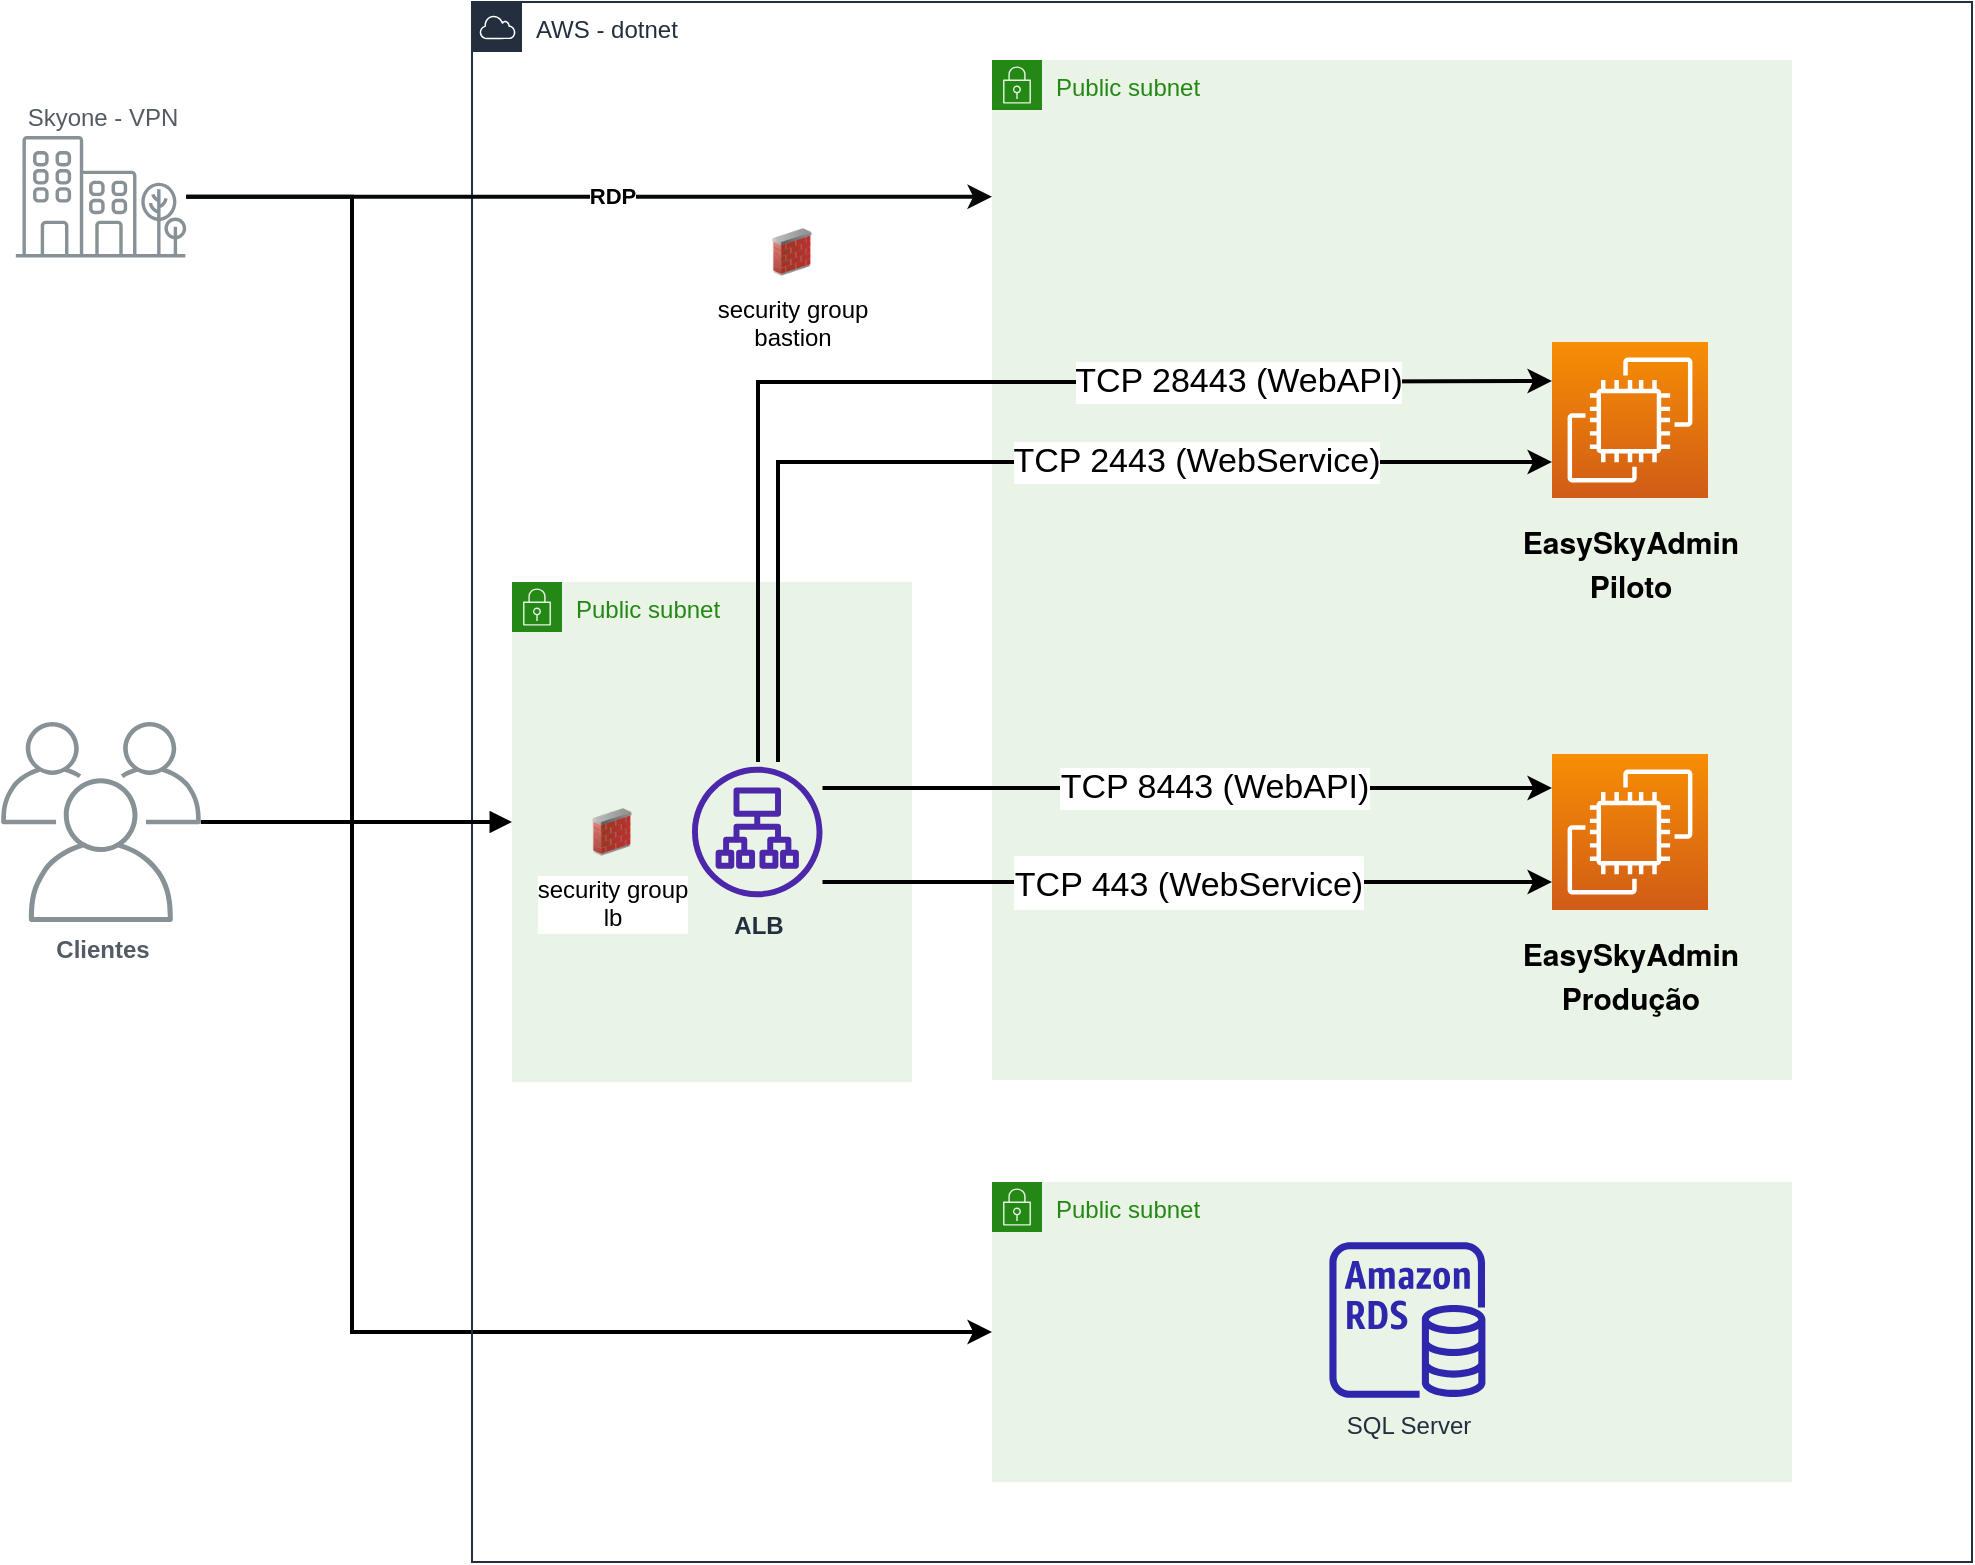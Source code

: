 <mxfile version="20.2.2" type="github">
  <diagram id="Ht1M8jgEwFfnCIfOTk4-" name="Page-1">
    <mxGraphModel dx="1422" dy="769" grid="1" gridSize="10" guides="1" tooltips="1" connect="1" arrows="1" fold="1" page="1" pageScale="1" pageWidth="1169" pageHeight="827" math="0" shadow="0">
      <root>
        <mxCell id="0" />
        <mxCell id="1" parent="0" />
        <mxCell id="oo-HjWGms7W5NT-dYIS2-1" value="" style="edgeStyle=orthogonalEdgeStyle;rounded=0;orthogonalLoop=1;jettySize=auto;html=1;entryX=0;entryY=0.5;entryDx=0;entryDy=0;strokeWidth=2;" parent="1" source="hSxU9nhvMt24uW7oTp4U-1" target="rO6_hR8MWruGMyhy7iHL-1" edge="1">
          <mxGeometry x="0.691" y="5" relative="1" as="geometry">
            <mxPoint x="50" y="752" as="targetPoint" />
            <Array as="points">
              <mxPoint x="320" y="117" />
              <mxPoint x="320" y="685" />
            </Array>
            <mxPoint as="offset" />
          </mxGeometry>
        </mxCell>
        <mxCell id="hSxU9nhvMt24uW7oTp4U-1" value="Skyone - VPN" style="sketch=0;outlineConnect=0;gradientColor=none;fontColor=#545B64;strokeColor=none;fillColor=#879196;dashed=0;verticalLabelPosition=top;verticalAlign=bottom;align=center;html=1;fontSize=12;fontStyle=0;aspect=fixed;shape=mxgraph.aws4.illustration_office_building;pointerEvents=1;labelPosition=center;" parent="1" vertex="1">
          <mxGeometry x="151.75" y="87" width="85.5" height="60.71" as="geometry" />
        </mxCell>
        <mxCell id="hSxU9nhvMt24uW7oTp4U-9" value="AWS - dotnet" style="points=[[0,0],[0.25,0],[0.5,0],[0.75,0],[1,0],[1,0.25],[1,0.5],[1,0.75],[1,1],[0.75,1],[0.5,1],[0.25,1],[0,1],[0,0.75],[0,0.5],[0,0.25]];outlineConnect=0;gradientColor=none;html=1;whiteSpace=wrap;fontSize=12;fontStyle=0;container=1;pointerEvents=0;collapsible=0;recursiveResize=0;shape=mxgraph.aws4.group;grIcon=mxgraph.aws4.group_aws_cloud;strokeColor=#232F3E;fillColor=none;verticalAlign=top;align=left;spacingLeft=30;fontColor=#232F3E;dashed=0;" parent="1" vertex="1">
          <mxGeometry x="380" y="20" width="750" height="780" as="geometry" />
        </mxCell>
        <mxCell id="hSxU9nhvMt24uW7oTp4U-52" value="Public subnet" style="points=[[0,0],[0.25,0],[0.5,0],[0.75,0],[1,0],[1,0.25],[1,0.5],[1,0.75],[1,1],[0.75,1],[0.5,1],[0.25,1],[0,1],[0,0.75],[0,0.5],[0,0.25]];outlineConnect=0;gradientColor=none;html=1;whiteSpace=wrap;fontSize=12;fontStyle=0;container=1;pointerEvents=0;collapsible=0;recursiveResize=0;shape=mxgraph.aws4.group;grIcon=mxgraph.aws4.group_security_group;grStroke=0;strokeColor=#248814;fillColor=#E9F3E6;verticalAlign=top;align=left;spacingLeft=30;fontColor=#248814;dashed=0;" parent="hSxU9nhvMt24uW7oTp4U-9" vertex="1">
          <mxGeometry x="20" y="290" width="200" height="250" as="geometry" />
        </mxCell>
        <mxCell id="hSxU9nhvMt24uW7oTp4U-18" value="security group&lt;br&gt;lb" style="image;html=1;image=img/lib/clip_art/networking/Firewall_02_128x128.png" parent="hSxU9nhvMt24uW7oTp4U-52" vertex="1">
          <mxGeometry x="40" y="109.99" width="20" height="30" as="geometry" />
        </mxCell>
        <mxCell id="VFxCpets81M08XsOUOsf-4" value="ALB" style="sketch=0;outlineConnect=0;fontColor=#232F3E;gradientColor=none;fillColor=#4D27AA;strokeColor=none;dashed=0;verticalLabelPosition=bottom;verticalAlign=top;align=center;html=1;fontSize=12;fontStyle=1;aspect=fixed;pointerEvents=1;shape=mxgraph.aws4.application_load_balancer;labelPosition=center;" parent="hSxU9nhvMt24uW7oTp4U-52" vertex="1">
          <mxGeometry x="90" y="92.37" width="65.25" height="65.25" as="geometry" />
        </mxCell>
        <mxCell id="hSxU9nhvMt24uW7oTp4U-30" value="Public subnet" style="points=[[0,0],[0.25,0],[0.5,0],[0.75,0],[1,0],[1,0.25],[1,0.5],[1,0.75],[1,1],[0.75,1],[0.5,1],[0.25,1],[0,1],[0,0.75],[0,0.5],[0,0.25]];outlineConnect=0;gradientColor=none;html=1;whiteSpace=wrap;fontSize=12;fontStyle=0;container=1;pointerEvents=0;collapsible=0;recursiveResize=0;shape=mxgraph.aws4.group;grIcon=mxgraph.aws4.group_security_group;grStroke=0;strokeColor=#248814;fillColor=#E9F3E6;verticalAlign=top;align=left;spacingLeft=30;fontColor=#248814;dashed=0;" parent="hSxU9nhvMt24uW7oTp4U-9" vertex="1">
          <mxGeometry x="260" y="29" width="400" height="510" as="geometry" />
        </mxCell>
        <mxCell id="zXQp48xS7FL1OiD5PY-Q-1" value="&lt;h2 style=&quot;font-family: &amp;quot;Amazon Ember&amp;quot;, &amp;quot;Helvetica Neue&amp;quot;, Roboto, Arial, sans-serif; font-weight: var(--font-heading-l-weight-qh3c9t, 700); text-decoration: none; margin: 0px; padding: var(--space-xxs-ynfts5, 4px) 0 var(--space-scaled-xxs-95dhkm, 4px) 0; line-height: var(--font-panel-header-line-height-dwnc1y, 22px); font-style: normal; font-variant-ligatures: normal; font-variant-caps: normal; letter-spacing: normal; orphans: 2; text-indent: 0px; text-transform: none; widows: 2; word-spacing: 0px; -webkit-text-stroke-width: 0px; font-size: 15px;&quot; class=&quot;awsui_header-text_1r9lg_12cka_479&quot;&gt;EasySkyAdmin &lt;br style=&quot;&quot;&gt;Produção&lt;/h2&gt;" style="sketch=0;points=[[0,0,0],[0.25,0,0],[0.5,0,0],[0.75,0,0],[1,0,0],[0,1,0],[0.25,1,0],[0.5,1,0],[0.75,1,0],[1,1,0],[0,0.25,0],[0,0.5,0],[0,0.75,0],[1,0.25,0],[1,0.5,0],[1,0.75,0]];outlineConnect=0;fontColor=default;gradientColor=#F78E04;gradientDirection=north;fillColor=#D05C17;strokeColor=#ffffff;dashed=0;verticalLabelPosition=bottom;verticalAlign=top;align=center;html=1;fontSize=12;fontStyle=0;aspect=fixed;shape=mxgraph.aws4.resourceIcon;resIcon=mxgraph.aws4.ec2;labelBackgroundColor=none;labelBorderColor=none;" vertex="1" parent="hSxU9nhvMt24uW7oTp4U-30">
          <mxGeometry x="280" y="347" width="78" height="78" as="geometry" />
        </mxCell>
        <mxCell id="zXQp48xS7FL1OiD5PY-Q-5" style="edgeStyle=orthogonalEdgeStyle;rounded=0;orthogonalLoop=1;jettySize=auto;html=1;fontSize=22;fontColor=default;horizontal=1;spacing=2;spacingTop=0;strokeWidth=2;" edge="1" parent="hSxU9nhvMt24uW7oTp4U-30">
          <mxGeometry relative="1" as="geometry">
            <mxPoint x="-84.75" y="364" as="sourcePoint" />
            <mxPoint x="280" y="364" as="targetPoint" />
            <Array as="points">
              <mxPoint x="90" y="364" />
              <mxPoint x="90" y="364" />
            </Array>
          </mxGeometry>
        </mxCell>
        <mxCell id="zXQp48xS7FL1OiD5PY-Q-6" value="TCP 8443 (WebAPI)" style="edgeLabel;html=1;align=center;verticalAlign=middle;resizable=0;points=[];fontSize=17;fontColor=default;" vertex="1" connectable="0" parent="zXQp48xS7FL1OiD5PY-Q-5">
          <mxGeometry x="0.073" relative="1" as="geometry">
            <mxPoint as="offset" />
          </mxGeometry>
        </mxCell>
        <mxCell id="zXQp48xS7FL1OiD5PY-Q-7" value="&lt;h2 style=&quot;font-family: &amp;quot;Amazon Ember&amp;quot;, &amp;quot;Helvetica Neue&amp;quot;, Roboto, Arial, sans-serif; font-weight: var(--font-heading-l-weight-qh3c9t, 700); text-decoration: none; margin: 0px; padding: var(--space-xxs-ynfts5, 4px) 0 var(--space-scaled-xxs-95dhkm, 4px) 0; line-height: var(--font-panel-header-line-height-dwnc1y, 22px); font-style: normal; font-variant-ligatures: normal; font-variant-caps: normal; letter-spacing: normal; orphans: 2; text-indent: 0px; text-transform: none; widows: 2; word-spacing: 0px; -webkit-text-stroke-width: 0px; font-size: 15px;&quot; class=&quot;awsui_header-text_1r9lg_12cka_479&quot;&gt;EasySkyAdmin &lt;br style=&quot;&quot;&gt;Piloto&lt;/h2&gt;" style="sketch=0;points=[[0,0,0],[0.25,0,0],[0.5,0,0],[0.75,0,0],[1,0,0],[0,1,0],[0.25,1,0],[0.5,1,0],[0.75,1,0],[1,1,0],[0,0.25,0],[0,0.5,0],[0,0.75,0],[1,0.25,0],[1,0.5,0],[1,0.75,0]];outlineConnect=0;fontColor=default;gradientColor=#F78E04;gradientDirection=north;fillColor=#D05C17;strokeColor=#ffffff;dashed=0;verticalLabelPosition=bottom;verticalAlign=top;align=center;html=1;fontSize=12;fontStyle=0;aspect=fixed;shape=mxgraph.aws4.resourceIcon;resIcon=mxgraph.aws4.ec2;labelBackgroundColor=none;labelBorderColor=none;" vertex="1" parent="hSxU9nhvMt24uW7oTp4U-30">
          <mxGeometry x="280" y="141" width="78" height="78" as="geometry" />
        </mxCell>
        <mxCell id="hSxU9nhvMt24uW7oTp4U-47" value="security group&lt;br&gt;bastion" style="image;html=1;image=img/lib/clip_art/networking/Firewall_02_128x128.png" parent="hSxU9nhvMt24uW7oTp4U-9" vertex="1">
          <mxGeometry x="150" y="110" width="20" height="30" as="geometry" />
        </mxCell>
        <mxCell id="rO6_hR8MWruGMyhy7iHL-1" value="Public subnet" style="points=[[0,0],[0.25,0],[0.5,0],[0.75,0],[1,0],[1,0.25],[1,0.5],[1,0.75],[1,1],[0.75,1],[0.5,1],[0.25,1],[0,1],[0,0.75],[0,0.5],[0,0.25]];outlineConnect=0;gradientColor=none;html=1;whiteSpace=wrap;fontSize=12;fontStyle=0;container=1;pointerEvents=0;collapsible=0;recursiveResize=0;shape=mxgraph.aws4.group;grIcon=mxgraph.aws4.group_security_group;grStroke=0;strokeColor=#248814;fillColor=#E9F3E6;verticalAlign=top;align=left;spacingLeft=30;fontColor=#248814;dashed=0;" parent="hSxU9nhvMt24uW7oTp4U-9" vertex="1">
          <mxGeometry x="260" y="590" width="400" height="150" as="geometry" />
        </mxCell>
        <mxCell id="rO6_hR8MWruGMyhy7iHL-4" value="SQL Server" style="sketch=0;outlineConnect=0;fontColor=#232F3E;gradientColor=none;fillColor=#2E27AD;strokeColor=none;dashed=0;verticalLabelPosition=bottom;verticalAlign=top;align=center;html=1;fontSize=12;fontStyle=0;aspect=fixed;pointerEvents=1;shape=mxgraph.aws4.rds_instance;" parent="rO6_hR8MWruGMyhy7iHL-1" vertex="1">
          <mxGeometry x="168.71" y="30" width="78" height="78" as="geometry" />
        </mxCell>
        <mxCell id="zXQp48xS7FL1OiD5PY-Q-4" value="&lt;font style=&quot;font-size: 17px;&quot;&gt;TCP 443 (WebService)&lt;/font&gt;" style="edgeStyle=orthogonalEdgeStyle;rounded=0;orthogonalLoop=1;jettySize=auto;html=1;fontSize=22;fontColor=default;horizontal=1;spacing=2;spacingTop=0;strokeWidth=2;" edge="1" parent="hSxU9nhvMt24uW7oTp4U-9" source="VFxCpets81M08XsOUOsf-4" target="zXQp48xS7FL1OiD5PY-Q-1">
          <mxGeometry relative="1" as="geometry">
            <Array as="points">
              <mxPoint x="350" y="440" />
              <mxPoint x="350" y="440" />
            </Array>
          </mxGeometry>
        </mxCell>
        <mxCell id="zXQp48xS7FL1OiD5PY-Q-8" style="edgeStyle=orthogonalEdgeStyle;rounded=0;orthogonalLoop=1;jettySize=auto;html=1;entryX=0;entryY=0.25;entryDx=0;entryDy=0;entryPerimeter=0;fontSize=17;fontColor=default;strokeWidth=2;" edge="1" parent="hSxU9nhvMt24uW7oTp4U-9" target="zXQp48xS7FL1OiD5PY-Q-7">
          <mxGeometry relative="1" as="geometry">
            <mxPoint x="143" y="380" as="sourcePoint" />
            <Array as="points">
              <mxPoint x="143" y="190" />
              <mxPoint x="358" y="190" />
            </Array>
          </mxGeometry>
        </mxCell>
        <mxCell id="zXQp48xS7FL1OiD5PY-Q-11" value="TCP 28443 (WebAPI)" style="edgeLabel;html=1;align=center;verticalAlign=middle;resizable=0;points=[];fontSize=17;fontColor=default;" vertex="1" connectable="0" parent="zXQp48xS7FL1OiD5PY-Q-8">
          <mxGeometry x="0.465" relative="1" as="geometry">
            <mxPoint as="offset" />
          </mxGeometry>
        </mxCell>
        <mxCell id="hSxU9nhvMt24uW7oTp4U-12" value="" style="edgeStyle=orthogonalEdgeStyle;html=1;endArrow=block;elbow=vertical;startArrow=none;endFill=1;strokeColor=#000000;rounded=0;strokeWidth=2;" parent="1" source="VFxCpets81M08XsOUOsf-3" target="hSxU9nhvMt24uW7oTp4U-52" edge="1">
          <mxGeometry width="100" relative="1" as="geometry">
            <mxPoint x="310" y="560" as="sourcePoint" />
            <mxPoint x="480" y="566" as="targetPoint" />
            <Array as="points">
              <mxPoint x="370" y="430" />
              <mxPoint x="370" y="430" />
            </Array>
          </mxGeometry>
        </mxCell>
        <mxCell id="hSxU9nhvMt24uW7oTp4U-45" style="edgeStyle=orthogonalEdgeStyle;rounded=0;orthogonalLoop=1;jettySize=auto;html=1;startArrow=none;startFill=0;strokeColor=#06080A;strokeWidth=2;" parent="1" source="hSxU9nhvMt24uW7oTp4U-1" edge="1" target="hSxU9nhvMt24uW7oTp4U-30">
          <mxGeometry relative="1" as="geometry">
            <mxPoint x="640" y="120" as="targetPoint" />
            <Array as="points">
              <mxPoint x="580" y="117" />
              <mxPoint x="580" y="117" />
            </Array>
          </mxGeometry>
        </mxCell>
        <mxCell id="hSxU9nhvMt24uW7oTp4U-46" value="RDP" style="edgeLabel;html=1;align=center;verticalAlign=middle;resizable=0;points=[];fontStyle=1" parent="hSxU9nhvMt24uW7oTp4U-45" vertex="1" connectable="0">
          <mxGeometry x="0.057" y="1" relative="1" as="geometry">
            <mxPoint as="offset" />
          </mxGeometry>
        </mxCell>
        <mxCell id="VFxCpets81M08XsOUOsf-3" value="Clientes" style="sketch=0;outlineConnect=0;gradientColor=none;fontColor=#545B64;strokeColor=none;fillColor=#879196;dashed=0;verticalLabelPosition=bottom;verticalAlign=top;align=center;html=1;fontSize=12;fontStyle=1;aspect=fixed;shape=mxgraph.aws4.illustration_users;pointerEvents=1" parent="1" vertex="1">
          <mxGeometry x="144.5" y="380" width="100" height="100" as="geometry" />
        </mxCell>
        <mxCell id="zXQp48xS7FL1OiD5PY-Q-9" style="edgeStyle=orthogonalEdgeStyle;rounded=0;orthogonalLoop=1;jettySize=auto;html=1;fontSize=17;fontColor=default;strokeWidth=2;" edge="1" parent="1" target="zXQp48xS7FL1OiD5PY-Q-7">
          <mxGeometry relative="1" as="geometry">
            <mxPoint x="533" y="400" as="sourcePoint" />
            <mxPoint x="930" y="219.5" as="targetPoint" />
            <Array as="points">
              <mxPoint x="533" y="250" />
            </Array>
          </mxGeometry>
        </mxCell>
        <mxCell id="zXQp48xS7FL1OiD5PY-Q-10" value="TCP 2443 (WebService)" style="edgeLabel;html=1;align=center;verticalAlign=middle;resizable=0;points=[];fontSize=17;fontColor=default;" vertex="1" connectable="0" parent="zXQp48xS7FL1OiD5PY-Q-9">
          <mxGeometry x="0.337" relative="1" as="geometry">
            <mxPoint as="offset" />
          </mxGeometry>
        </mxCell>
      </root>
    </mxGraphModel>
  </diagram>
</mxfile>
